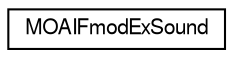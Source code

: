 digraph G
{
  edge [fontname="FreeSans",fontsize="10",labelfontname="FreeSans",labelfontsize="10"];
  node [fontname="FreeSans",fontsize="10",shape=record];
  rankdir=LR;
  Node1 [label="MOAIFmodExSound",height=0.2,width=0.4,color="black", fillcolor="white", style="filled",URL="$class_m_o_a_i_fmod_ex_sound.html",tooltip="FMOD singleton."];
}
